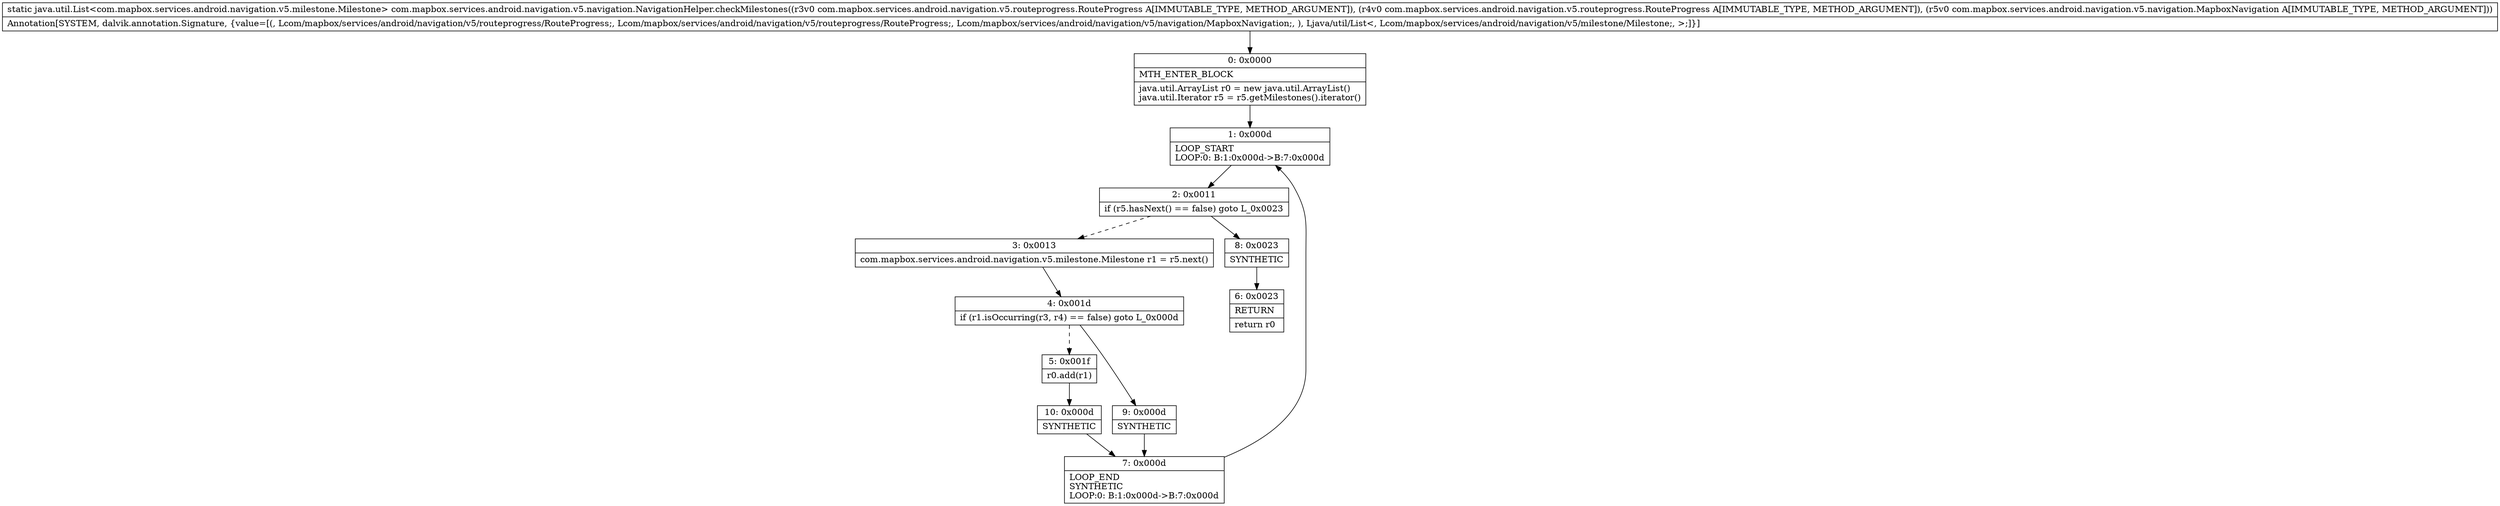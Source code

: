 digraph "CFG forcom.mapbox.services.android.navigation.v5.navigation.NavigationHelper.checkMilestones(Lcom\/mapbox\/services\/android\/navigation\/v5\/routeprogress\/RouteProgress;Lcom\/mapbox\/services\/android\/navigation\/v5\/routeprogress\/RouteProgress;Lcom\/mapbox\/services\/android\/navigation\/v5\/navigation\/MapboxNavigation;)Ljava\/util\/List;" {
Node_0 [shape=record,label="{0\:\ 0x0000|MTH_ENTER_BLOCK\l|java.util.ArrayList r0 = new java.util.ArrayList()\ljava.util.Iterator r5 = r5.getMilestones().iterator()\l}"];
Node_1 [shape=record,label="{1\:\ 0x000d|LOOP_START\lLOOP:0: B:1:0x000d\-\>B:7:0x000d\l}"];
Node_2 [shape=record,label="{2\:\ 0x0011|if (r5.hasNext() == false) goto L_0x0023\l}"];
Node_3 [shape=record,label="{3\:\ 0x0013|com.mapbox.services.android.navigation.v5.milestone.Milestone r1 = r5.next()\l}"];
Node_4 [shape=record,label="{4\:\ 0x001d|if (r1.isOccurring(r3, r4) == false) goto L_0x000d\l}"];
Node_5 [shape=record,label="{5\:\ 0x001f|r0.add(r1)\l}"];
Node_6 [shape=record,label="{6\:\ 0x0023|RETURN\l|return r0\l}"];
Node_7 [shape=record,label="{7\:\ 0x000d|LOOP_END\lSYNTHETIC\lLOOP:0: B:1:0x000d\-\>B:7:0x000d\l}"];
Node_8 [shape=record,label="{8\:\ 0x0023|SYNTHETIC\l}"];
Node_9 [shape=record,label="{9\:\ 0x000d|SYNTHETIC\l}"];
Node_10 [shape=record,label="{10\:\ 0x000d|SYNTHETIC\l}"];
MethodNode[shape=record,label="{static java.util.List\<com.mapbox.services.android.navigation.v5.milestone.Milestone\> com.mapbox.services.android.navigation.v5.navigation.NavigationHelper.checkMilestones((r3v0 com.mapbox.services.android.navigation.v5.routeprogress.RouteProgress A[IMMUTABLE_TYPE, METHOD_ARGUMENT]), (r4v0 com.mapbox.services.android.navigation.v5.routeprogress.RouteProgress A[IMMUTABLE_TYPE, METHOD_ARGUMENT]), (r5v0 com.mapbox.services.android.navigation.v5.navigation.MapboxNavigation A[IMMUTABLE_TYPE, METHOD_ARGUMENT]))  | Annotation[SYSTEM, dalvik.annotation.Signature, \{value=[(, Lcom\/mapbox\/services\/android\/navigation\/v5\/routeprogress\/RouteProgress;, Lcom\/mapbox\/services\/android\/navigation\/v5\/routeprogress\/RouteProgress;, Lcom\/mapbox\/services\/android\/navigation\/v5\/navigation\/MapboxNavigation;, ), Ljava\/util\/List\<, Lcom\/mapbox\/services\/android\/navigation\/v5\/milestone\/Milestone;, \>;]\}]\l}"];
MethodNode -> Node_0;
Node_0 -> Node_1;
Node_1 -> Node_2;
Node_2 -> Node_3[style=dashed];
Node_2 -> Node_8;
Node_3 -> Node_4;
Node_4 -> Node_5[style=dashed];
Node_4 -> Node_9;
Node_5 -> Node_10;
Node_7 -> Node_1;
Node_8 -> Node_6;
Node_9 -> Node_7;
Node_10 -> Node_7;
}

